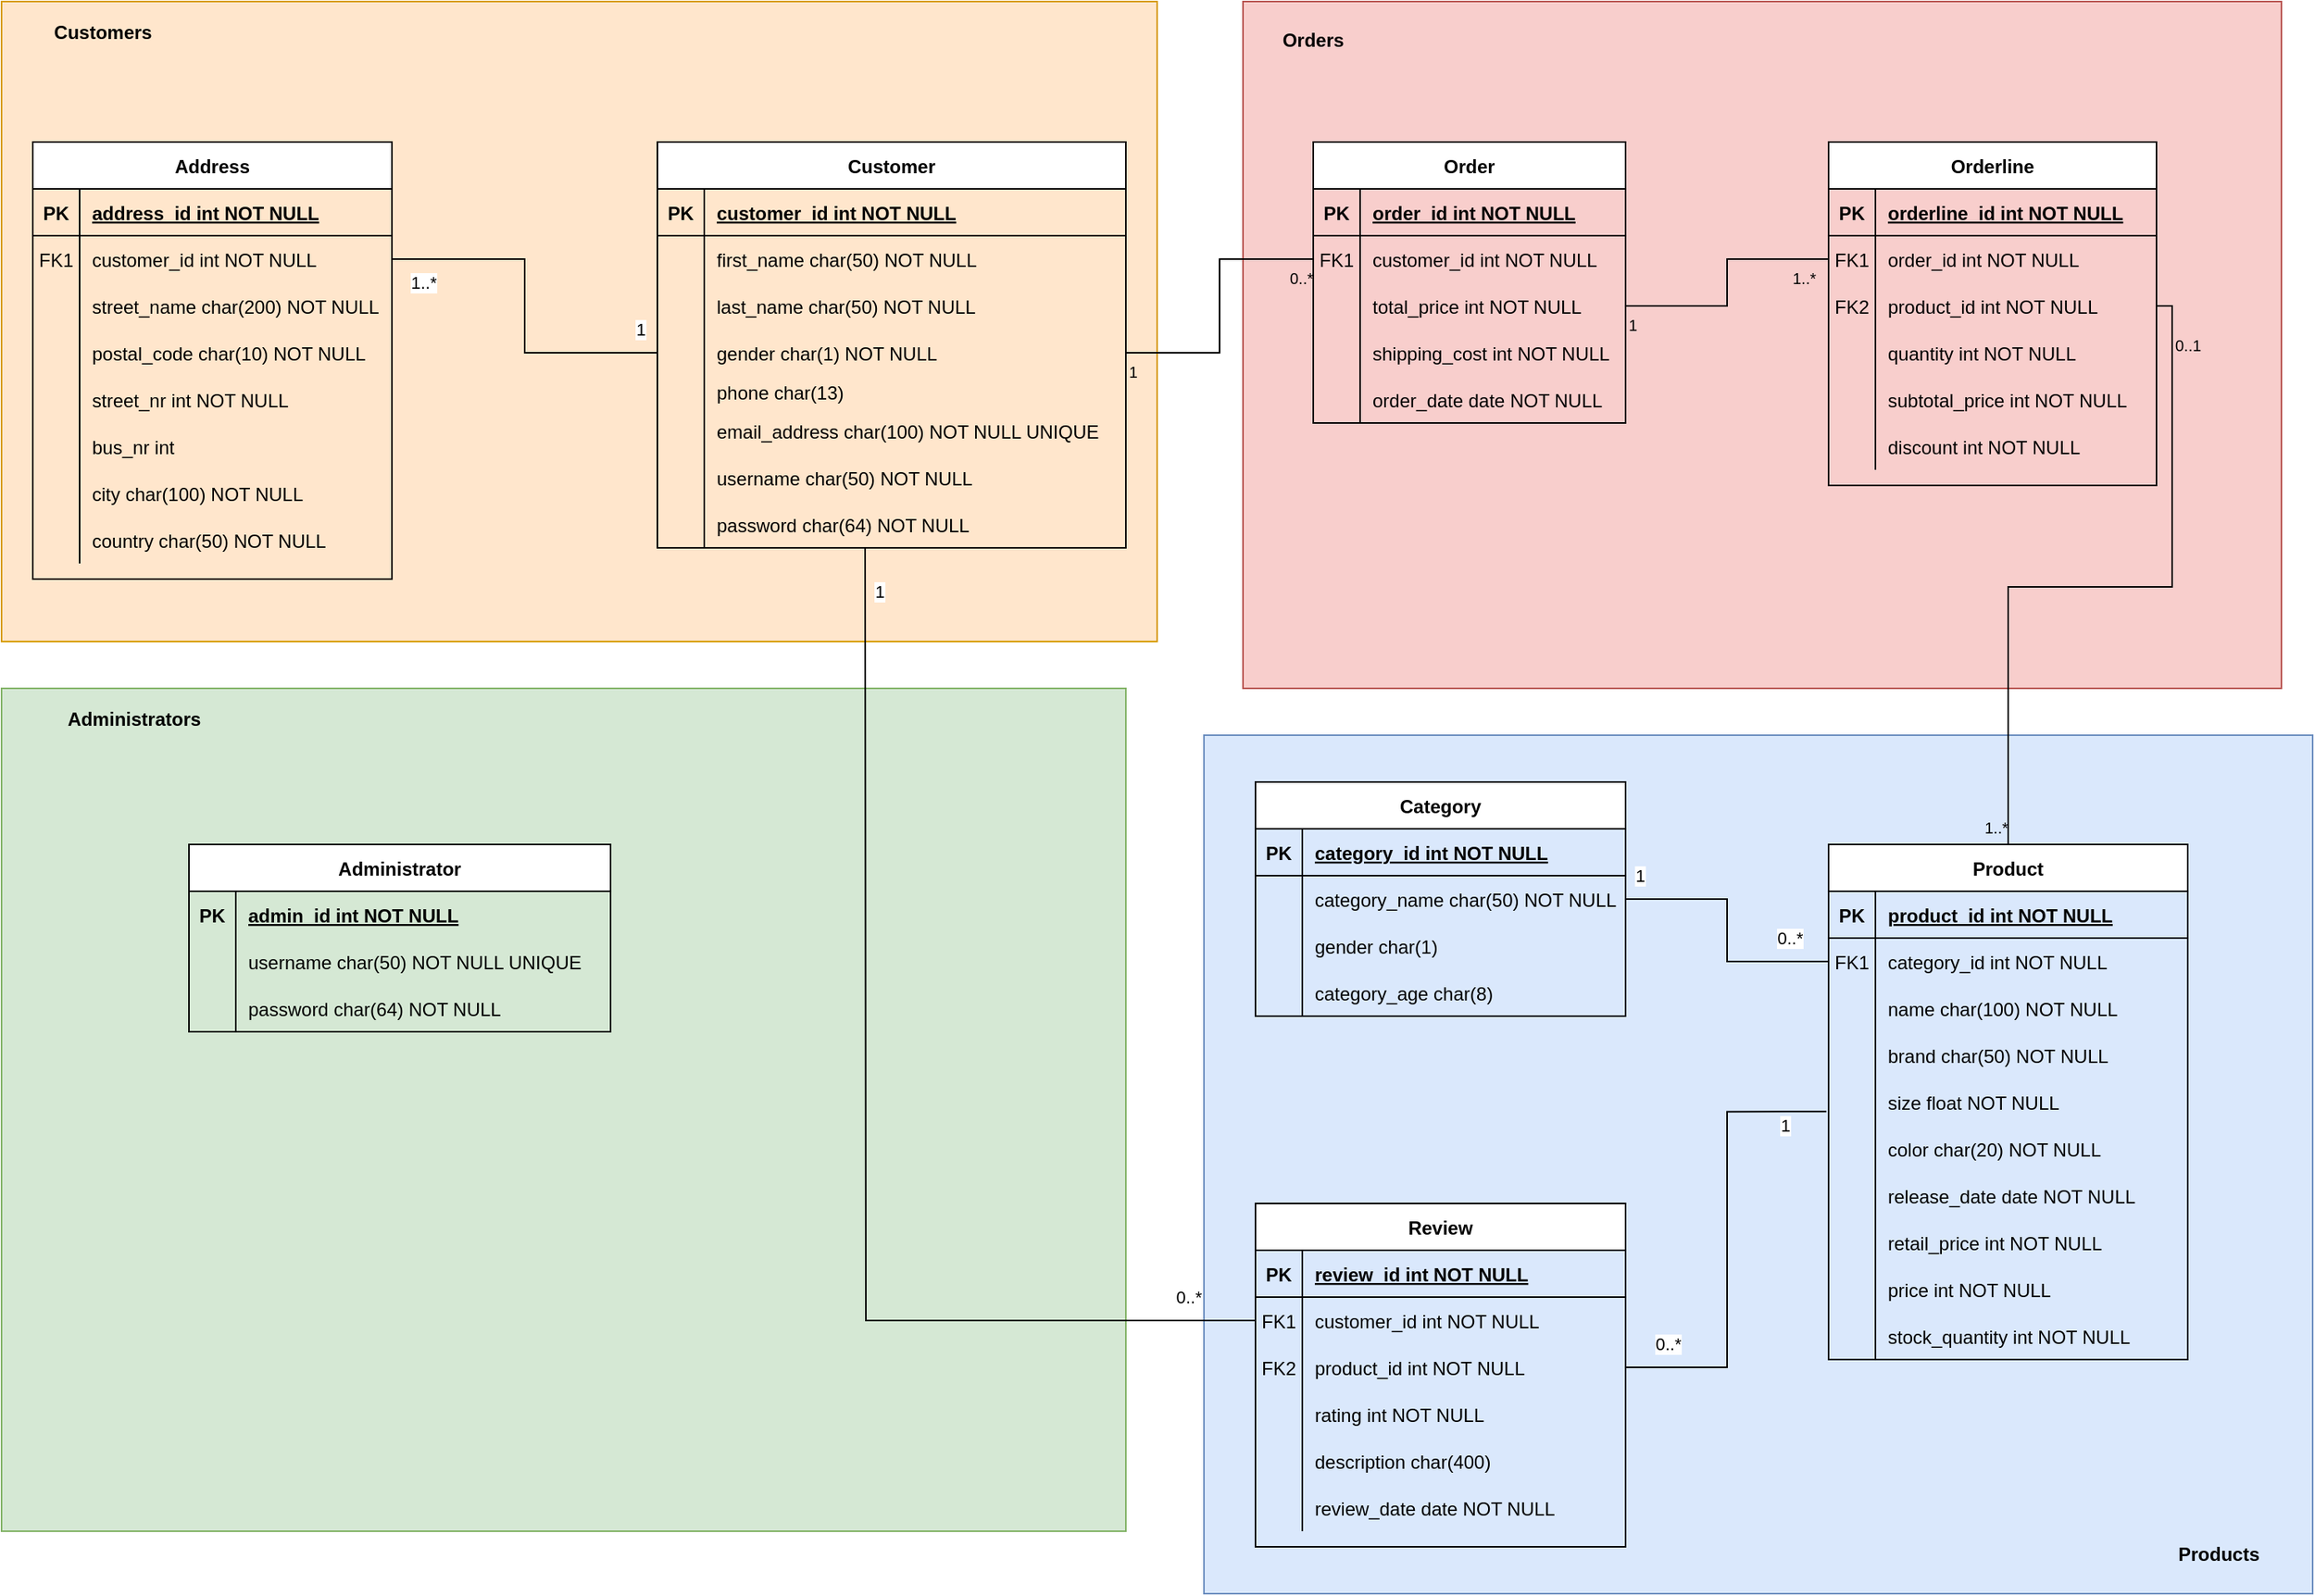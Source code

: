 <mxfile version="13.8.1" type="device"><diagram id="r-PzHElfUpkfDT1oKMMq" name="Page-1"><mxGraphModel dx="2500" dy="941" grid="1" gridSize="10" guides="1" tooltips="1" connect="1" arrows="1" fold="1" page="1" pageScale="1" pageWidth="827" pageHeight="1169" math="0" shadow="0"><root><mxCell id="0"/><mxCell id="1" parent="0"/><mxCell id="TFCAhJgom4luRWgmfG3N-13" value="" style="rounded=0;whiteSpace=wrap;html=1;fillColor=#d5e8d4;strokeColor=#82b366;" vertex="1" parent="1"><mxGeometry x="-120" y="500" width="720" height="540" as="geometry"/></mxCell><mxCell id="5K-F7buFpyhnm3F1C7Lh-101" value="" style="rounded=0;whiteSpace=wrap;html=1;fillColor=#dae8fc;strokeColor=#6c8ebf;" parent="1" vertex="1"><mxGeometry x="650" y="530" width="710" height="550" as="geometry"/></mxCell><mxCell id="5K-F7buFpyhnm3F1C7Lh-99" value="" style="rounded=0;whiteSpace=wrap;html=1;fillColor=#f8cecc;strokeColor=#b85450;" parent="1" vertex="1"><mxGeometry x="675" y="60" width="665" height="440" as="geometry"/></mxCell><mxCell id="5K-F7buFpyhnm3F1C7Lh-96" value="" style="rounded=0;whiteSpace=wrap;html=1;fillColor=#ffe6cc;strokeColor=#d79b00;align=left;" parent="1" vertex="1"><mxGeometry x="-120" y="60" width="740" height="410" as="geometry"/></mxCell><mxCell id="DReyDduidr7DuZ9agktQ-206" value="" style="verticalAlign=bottom;html=1;endArrow=none;edgeStyle=orthogonalEdgeStyle;strokeWidth=1;rounded=0;exitX=1;exitY=0.5;exitDx=0;exitDy=0;" parent="1" source="DReyDduidr7DuZ9agktQ-66" target="DReyDduidr7DuZ9agktQ-73" edge="1"><mxGeometry relative="1" as="geometry"><mxPoint x="610" y="310" as="sourcePoint"/><mxPoint x="800" y="360" as="targetPoint"/></mxGeometry></mxCell><mxCell id="DReyDduidr7DuZ9agktQ-207" value="1" style="resizable=0;html=1;align=left;verticalAlign=top;labelBackgroundColor=none;fontSize=10" parent="DReyDduidr7DuZ9agktQ-206" connectable="0" vertex="1"><mxGeometry x="-1" relative="1" as="geometry"/></mxCell><mxCell id="DReyDduidr7DuZ9agktQ-208" value="0..*" style="resizable=0;html=1;align=right;verticalAlign=top;labelBackgroundColor=none;fontSize=10" parent="DReyDduidr7DuZ9agktQ-206" connectable="0" vertex="1"><mxGeometry x="1" relative="1" as="geometry"/></mxCell><mxCell id="DReyDduidr7DuZ9agktQ-209" value="" style="verticalAlign=bottom;html=1;endArrow=none;endSize=12;edgeStyle=orthogonalEdgeStyle;startFill=0;startSize=12;startArrow=none;strokeWidth=1;endFill=0;rounded=0;exitX=1;exitY=0.5;exitDx=0;exitDy=0;entryX=0.5;entryY=0;entryDx=0;entryDy=0;" parent="1" source="DReyDduidr7DuZ9agktQ-92" target="DReyDduidr7DuZ9agktQ-117" edge="1"><mxGeometry relative="1" as="geometry"><mxPoint x="1100" y="540" as="sourcePoint"/><mxPoint x="1350" y="540" as="targetPoint"/></mxGeometry></mxCell><mxCell id="DReyDduidr7DuZ9agktQ-210" value="0..1" style="resizable=0;html=1;align=left;verticalAlign=top;labelBackgroundColor=none;fontSize=10" parent="DReyDduidr7DuZ9agktQ-209" connectable="0" vertex="1"><mxGeometry x="-0.9" relative="1" as="geometry"/></mxCell><mxCell id="DReyDduidr7DuZ9agktQ-211" value="1..*" style="resizable=0;html=1;align=right;verticalAlign=top;labelBackgroundColor=none;fontSize=10" parent="DReyDduidr7DuZ9agktQ-209" connectable="0" vertex="1"><mxGeometry x="0.9" relative="1" as="geometry"/></mxCell><mxCell id="DReyDduidr7DuZ9agktQ-212" value="" style="resizable=0;html=1;align=right;verticalAlign=bottom;labelBackgroundColor=none;fontSize=10" parent="DReyDduidr7DuZ9agktQ-209" connectable="0" vertex="1"><mxGeometry x="0.9" relative="1" as="geometry"/></mxCell><mxCell id="DReyDduidr7DuZ9agktQ-214" value="" style="verticalAlign=bottom;html=1;endArrow=none;endSize=12;edgeStyle=orthogonalEdgeStyle;strokeWidth=1;endFill=0;rounded=0;exitX=1;exitY=0.5;exitDx=0;exitDy=0;entryX=0;entryY=0.5;entryDx=0;entryDy=0;" parent="1" source="DReyDduidr7DuZ9agktQ-76" target="DReyDduidr7DuZ9agktQ-89" edge="1"><mxGeometry relative="1" as="geometry"><mxPoint x="1280" y="510" as="sourcePoint"/><mxPoint x="1530" y="510" as="targetPoint"/></mxGeometry></mxCell><mxCell id="DReyDduidr7DuZ9agktQ-215" value="1" style="resizable=0;html=1;align=left;verticalAlign=top;labelBackgroundColor=none;fontSize=10" parent="DReyDduidr7DuZ9agktQ-214" connectable="0" vertex="1"><mxGeometry x="-1" relative="1" as="geometry"/></mxCell><mxCell id="DReyDduidr7DuZ9agktQ-216" value="1..*" style="resizable=0;html=1;align=right;verticalAlign=top;labelBackgroundColor=none;fontSize=10" parent="DReyDduidr7DuZ9agktQ-214" connectable="0" vertex="1"><mxGeometry x="0.9" relative="1" as="geometry"/></mxCell><mxCell id="DReyDduidr7DuZ9agktQ-217" value="" style="resizable=0;html=1;align=right;verticalAlign=bottom;labelBackgroundColor=none;fontSize=10" parent="DReyDduidr7DuZ9agktQ-214" connectable="0" vertex="1"><mxGeometry x="0.9" relative="1" as="geometry"/></mxCell><mxCell id="DReyDduidr7DuZ9agktQ-2" value="Customer" style="shape=table;startSize=30;container=1;collapsible=1;childLayout=tableLayout;fixedRows=1;rowLines=0;fontStyle=1;align=center;resizeLast=1;" parent="1" vertex="1"><mxGeometry x="300" y="150" width="300" height="260" as="geometry"/></mxCell><mxCell id="DReyDduidr7DuZ9agktQ-3" value="" style="shape=partialRectangle;collapsible=0;dropTarget=0;pointerEvents=0;fillColor=none;top=0;left=0;bottom=1;right=0;points=[[0,0.5],[1,0.5]];portConstraint=eastwest;" parent="DReyDduidr7DuZ9agktQ-2" vertex="1"><mxGeometry y="30" width="300" height="30" as="geometry"/></mxCell><mxCell id="DReyDduidr7DuZ9agktQ-4" value="PK" style="shape=partialRectangle;connectable=0;fillColor=none;top=0;left=0;bottom=0;right=0;fontStyle=1;overflow=hidden;" parent="DReyDduidr7DuZ9agktQ-3" vertex="1"><mxGeometry width="30" height="30" as="geometry"/></mxCell><mxCell id="DReyDduidr7DuZ9agktQ-5" value="customer_id int NOT NULL" style="shape=partialRectangle;connectable=0;fillColor=none;top=0;left=0;bottom=0;right=0;align=left;spacingLeft=6;fontStyle=5;overflow=hidden;" parent="DReyDduidr7DuZ9agktQ-3" vertex="1"><mxGeometry x="30" width="270" height="30" as="geometry"/></mxCell><mxCell id="DReyDduidr7DuZ9agktQ-6" value="" style="shape=partialRectangle;collapsible=0;dropTarget=0;pointerEvents=0;fillColor=none;top=0;left=0;bottom=0;right=0;points=[[0,0.5],[1,0.5]];portConstraint=eastwest;" parent="DReyDduidr7DuZ9agktQ-2" vertex="1"><mxGeometry y="60" width="300" height="30" as="geometry"/></mxCell><mxCell id="DReyDduidr7DuZ9agktQ-7" value="" style="shape=partialRectangle;connectable=0;fillColor=none;top=0;left=0;bottom=0;right=0;editable=1;overflow=hidden;" parent="DReyDduidr7DuZ9agktQ-6" vertex="1"><mxGeometry width="30" height="30" as="geometry"/></mxCell><mxCell id="DReyDduidr7DuZ9agktQ-8" value="first_name char(50) NOT NULL" style="shape=partialRectangle;connectable=0;fillColor=none;top=0;left=0;bottom=0;right=0;align=left;spacingLeft=6;overflow=hidden;" parent="DReyDduidr7DuZ9agktQ-6" vertex="1"><mxGeometry x="30" width="270" height="30" as="geometry"/></mxCell><mxCell id="DReyDduidr7DuZ9agktQ-9" value="" style="shape=partialRectangle;collapsible=0;dropTarget=0;pointerEvents=0;fillColor=none;top=0;left=0;bottom=0;right=0;points=[[0,0.5],[1,0.5]];portConstraint=eastwest;" parent="DReyDduidr7DuZ9agktQ-2" vertex="1"><mxGeometry y="90" width="300" height="30" as="geometry"/></mxCell><mxCell id="DReyDduidr7DuZ9agktQ-10" value="" style="shape=partialRectangle;connectable=0;fillColor=none;top=0;left=0;bottom=0;right=0;editable=1;overflow=hidden;" parent="DReyDduidr7DuZ9agktQ-9" vertex="1"><mxGeometry width="30" height="30" as="geometry"/></mxCell><mxCell id="DReyDduidr7DuZ9agktQ-11" value="last_name char(50) NOT NULL" style="shape=partialRectangle;connectable=0;fillColor=none;top=0;left=0;bottom=0;right=0;align=left;spacingLeft=6;overflow=hidden;" parent="DReyDduidr7DuZ9agktQ-9" vertex="1"><mxGeometry x="30" width="270" height="30" as="geometry"/></mxCell><mxCell id="DReyDduidr7DuZ9agktQ-66" value="" style="shape=partialRectangle;collapsible=0;dropTarget=0;pointerEvents=0;fillColor=none;top=0;left=0;bottom=0;right=0;points=[[0,0.5],[1,0.5]];portConstraint=eastwest;" parent="DReyDduidr7DuZ9agktQ-2" vertex="1"><mxGeometry y="120" width="300" height="30" as="geometry"/></mxCell><mxCell id="DReyDduidr7DuZ9agktQ-67" value="" style="shape=partialRectangle;connectable=0;fillColor=none;top=0;left=0;bottom=0;right=0;editable=1;overflow=hidden;" parent="DReyDduidr7DuZ9agktQ-66" vertex="1"><mxGeometry width="30" height="30" as="geometry"/></mxCell><mxCell id="DReyDduidr7DuZ9agktQ-68" value="gender char(1) NOT NULL" style="shape=partialRectangle;connectable=0;fillColor=none;top=0;left=0;bottom=0;right=0;align=left;spacingLeft=6;overflow=hidden;" parent="DReyDduidr7DuZ9agktQ-66" vertex="1"><mxGeometry x="30" width="270" height="30" as="geometry"/></mxCell><mxCell id="DReyDduidr7DuZ9agktQ-12" value="" style="shape=partialRectangle;collapsible=0;dropTarget=0;pointerEvents=0;fillColor=none;top=0;left=0;bottom=0;right=0;points=[[0,0.5],[1,0.5]];portConstraint=eastwest;" parent="DReyDduidr7DuZ9agktQ-2" vertex="1"><mxGeometry y="150" width="300" height="20" as="geometry"/></mxCell><mxCell id="DReyDduidr7DuZ9agktQ-13" value="" style="shape=partialRectangle;connectable=0;fillColor=none;top=0;left=0;bottom=0;right=0;editable=1;overflow=hidden;" parent="DReyDduidr7DuZ9agktQ-12" vertex="1"><mxGeometry width="30" height="20" as="geometry"/></mxCell><mxCell id="DReyDduidr7DuZ9agktQ-14" value="phone char(13)" style="shape=partialRectangle;connectable=0;fillColor=none;top=0;left=0;bottom=0;right=0;align=left;spacingLeft=6;overflow=hidden;" parent="DReyDduidr7DuZ9agktQ-12" vertex="1"><mxGeometry x="30" width="270" height="20" as="geometry"/></mxCell><mxCell id="DReyDduidr7DuZ9agktQ-17" value="" style="shape=partialRectangle;collapsible=0;dropTarget=0;pointerEvents=0;fillColor=none;top=0;left=0;bottom=0;right=0;points=[[0,0.5],[1,0.5]];portConstraint=eastwest;" parent="DReyDduidr7DuZ9agktQ-2" vertex="1"><mxGeometry y="170" width="300" height="30" as="geometry"/></mxCell><mxCell id="DReyDduidr7DuZ9agktQ-18" value="" style="shape=partialRectangle;connectable=0;fillColor=none;top=0;left=0;bottom=0;right=0;editable=1;overflow=hidden;" parent="DReyDduidr7DuZ9agktQ-17" vertex="1"><mxGeometry width="30" height="30" as="geometry"/></mxCell><mxCell id="DReyDduidr7DuZ9agktQ-19" value="email_address char(100) NOT NULL UNIQUE" style="shape=partialRectangle;connectable=0;fillColor=none;top=0;left=0;bottom=0;right=0;align=left;spacingLeft=6;overflow=hidden;" parent="DReyDduidr7DuZ9agktQ-17" vertex="1"><mxGeometry x="30" width="270" height="30" as="geometry"/></mxCell><mxCell id="TFCAhJgom4luRWgmfG3N-1" value="" style="shape=partialRectangle;collapsible=0;dropTarget=0;pointerEvents=0;fillColor=none;top=0;left=0;bottom=0;right=0;points=[[0,0.5],[1,0.5]];portConstraint=eastwest;" vertex="1" parent="DReyDduidr7DuZ9agktQ-2"><mxGeometry y="200" width="300" height="30" as="geometry"/></mxCell><mxCell id="TFCAhJgom4luRWgmfG3N-2" value="" style="shape=partialRectangle;connectable=0;fillColor=none;top=0;left=0;bottom=0;right=0;editable=1;overflow=hidden;" vertex="1" parent="TFCAhJgom4luRWgmfG3N-1"><mxGeometry width="30" height="30" as="geometry"/></mxCell><mxCell id="TFCAhJgom4luRWgmfG3N-3" value="username char(50) NOT NULL" style="shape=partialRectangle;connectable=0;fillColor=none;top=0;left=0;bottom=0;right=0;align=left;spacingLeft=6;overflow=hidden;" vertex="1" parent="TFCAhJgom4luRWgmfG3N-1"><mxGeometry x="30" width="270" height="30" as="geometry"/></mxCell><mxCell id="TFCAhJgom4luRWgmfG3N-4" value="" style="shape=partialRectangle;collapsible=0;dropTarget=0;pointerEvents=0;fillColor=none;top=0;left=0;bottom=0;right=0;points=[[0,0.5],[1,0.5]];portConstraint=eastwest;" vertex="1" parent="DReyDduidr7DuZ9agktQ-2"><mxGeometry y="230" width="300" height="30" as="geometry"/></mxCell><mxCell id="TFCAhJgom4luRWgmfG3N-5" value="" style="shape=partialRectangle;connectable=0;fillColor=none;top=0;left=0;bottom=0;right=0;editable=1;overflow=hidden;" vertex="1" parent="TFCAhJgom4luRWgmfG3N-4"><mxGeometry width="30" height="30" as="geometry"/></mxCell><mxCell id="TFCAhJgom4luRWgmfG3N-6" value="password char(64) NOT NULL" style="shape=partialRectangle;connectable=0;fillColor=none;top=0;left=0;bottom=0;right=0;align=left;spacingLeft=6;overflow=hidden;" vertex="1" parent="TFCAhJgom4luRWgmfG3N-4"><mxGeometry x="30" width="270" height="30" as="geometry"/></mxCell><mxCell id="DReyDduidr7DuZ9agktQ-85" value="Orderline" style="shape=table;startSize=30;container=1;collapsible=1;childLayout=tableLayout;fixedRows=1;rowLines=0;fontStyle=1;align=center;resizeLast=1;" parent="1" vertex="1"><mxGeometry x="1050" y="150" width="210" height="220" as="geometry"/></mxCell><mxCell id="DReyDduidr7DuZ9agktQ-86" value="" style="shape=partialRectangle;collapsible=0;dropTarget=0;pointerEvents=0;fillColor=none;top=0;left=0;bottom=1;right=0;points=[[0,0.5],[1,0.5]];portConstraint=eastwest;" parent="DReyDduidr7DuZ9agktQ-85" vertex="1"><mxGeometry y="30" width="210" height="30" as="geometry"/></mxCell><mxCell id="DReyDduidr7DuZ9agktQ-87" value="PK" style="shape=partialRectangle;connectable=0;fillColor=none;top=0;left=0;bottom=0;right=0;fontStyle=1;overflow=hidden;" parent="DReyDduidr7DuZ9agktQ-86" vertex="1"><mxGeometry width="30" height="30" as="geometry"/></mxCell><mxCell id="DReyDduidr7DuZ9agktQ-88" value="orderline_id int NOT NULL" style="shape=partialRectangle;connectable=0;fillColor=none;top=0;left=0;bottom=0;right=0;align=left;spacingLeft=6;fontStyle=5;overflow=hidden;" parent="DReyDduidr7DuZ9agktQ-86" vertex="1"><mxGeometry x="30" width="180" height="30" as="geometry"/></mxCell><mxCell id="DReyDduidr7DuZ9agktQ-89" value="" style="shape=partialRectangle;collapsible=0;dropTarget=0;pointerEvents=0;fillColor=none;top=0;left=0;bottom=0;right=0;points=[[0,0.5],[1,0.5]];portConstraint=eastwest;" parent="DReyDduidr7DuZ9agktQ-85" vertex="1"><mxGeometry y="60" width="210" height="30" as="geometry"/></mxCell><mxCell id="DReyDduidr7DuZ9agktQ-90" value="FK1" style="shape=partialRectangle;connectable=0;fillColor=none;top=0;left=0;bottom=0;right=0;editable=1;overflow=hidden;" parent="DReyDduidr7DuZ9agktQ-89" vertex="1"><mxGeometry width="30" height="30" as="geometry"/></mxCell><mxCell id="DReyDduidr7DuZ9agktQ-91" value="order_id int NOT NULL" style="shape=partialRectangle;connectable=0;fillColor=none;top=0;left=0;bottom=0;right=0;align=left;spacingLeft=6;overflow=hidden;" parent="DReyDduidr7DuZ9agktQ-89" vertex="1"><mxGeometry x="30" width="180" height="30" as="geometry"/></mxCell><mxCell id="DReyDduidr7DuZ9agktQ-92" value="" style="shape=partialRectangle;collapsible=0;dropTarget=0;pointerEvents=0;fillColor=none;top=0;left=0;bottom=0;right=0;points=[[0,0.5],[1,0.5]];portConstraint=eastwest;" parent="DReyDduidr7DuZ9agktQ-85" vertex="1"><mxGeometry y="90" width="210" height="30" as="geometry"/></mxCell><mxCell id="DReyDduidr7DuZ9agktQ-93" value="FK2" style="shape=partialRectangle;connectable=0;fillColor=none;top=0;left=0;bottom=0;right=0;editable=1;overflow=hidden;" parent="DReyDduidr7DuZ9agktQ-92" vertex="1"><mxGeometry width="30" height="30" as="geometry"/></mxCell><mxCell id="DReyDduidr7DuZ9agktQ-94" value="product_id int NOT NULL" style="shape=partialRectangle;connectable=0;fillColor=none;top=0;left=0;bottom=0;right=0;align=left;spacingLeft=6;overflow=hidden;" parent="DReyDduidr7DuZ9agktQ-92" vertex="1"><mxGeometry x="30" width="180" height="30" as="geometry"/></mxCell><mxCell id="DReyDduidr7DuZ9agktQ-95" value="" style="shape=partialRectangle;collapsible=0;dropTarget=0;pointerEvents=0;fillColor=none;top=0;left=0;bottom=0;right=0;points=[[0,0.5],[1,0.5]];portConstraint=eastwest;" parent="DReyDduidr7DuZ9agktQ-85" vertex="1"><mxGeometry y="120" width="210" height="30" as="geometry"/></mxCell><mxCell id="DReyDduidr7DuZ9agktQ-96" value="" style="shape=partialRectangle;connectable=0;fillColor=none;top=0;left=0;bottom=0;right=0;editable=1;overflow=hidden;" parent="DReyDduidr7DuZ9agktQ-95" vertex="1"><mxGeometry width="30" height="30" as="geometry"/></mxCell><mxCell id="DReyDduidr7DuZ9agktQ-97" value="quantity int NOT NULL" style="shape=partialRectangle;connectable=0;fillColor=none;top=0;left=0;bottom=0;right=0;align=left;spacingLeft=6;overflow=hidden;" parent="DReyDduidr7DuZ9agktQ-95" vertex="1"><mxGeometry x="30" width="180" height="30" as="geometry"/></mxCell><mxCell id="DReyDduidr7DuZ9agktQ-98" value="" style="shape=partialRectangle;collapsible=0;dropTarget=0;pointerEvents=0;fillColor=none;top=0;left=0;bottom=0;right=0;points=[[0,0.5],[1,0.5]];portConstraint=eastwest;" parent="DReyDduidr7DuZ9agktQ-85" vertex="1"><mxGeometry y="150" width="210" height="30" as="geometry"/></mxCell><mxCell id="DReyDduidr7DuZ9agktQ-99" value="" style="shape=partialRectangle;connectable=0;fillColor=none;top=0;left=0;bottom=0;right=0;editable=1;overflow=hidden;" parent="DReyDduidr7DuZ9agktQ-98" vertex="1"><mxGeometry width="30" height="30" as="geometry"/></mxCell><mxCell id="DReyDduidr7DuZ9agktQ-100" value="subtotal_price int NOT NULL" style="shape=partialRectangle;connectable=0;fillColor=none;top=0;left=0;bottom=0;right=0;align=left;spacingLeft=6;overflow=hidden;" parent="DReyDduidr7DuZ9agktQ-98" vertex="1"><mxGeometry x="30" width="180" height="30" as="geometry"/></mxCell><mxCell id="DReyDduidr7DuZ9agktQ-101" value="" style="shape=partialRectangle;collapsible=0;dropTarget=0;pointerEvents=0;fillColor=none;top=0;left=0;bottom=0;right=0;points=[[0,0.5],[1,0.5]];portConstraint=eastwest;" parent="DReyDduidr7DuZ9agktQ-85" vertex="1"><mxGeometry y="180" width="210" height="30" as="geometry"/></mxCell><mxCell id="DReyDduidr7DuZ9agktQ-102" value="" style="shape=partialRectangle;connectable=0;fillColor=none;top=0;left=0;bottom=0;right=0;editable=1;overflow=hidden;" parent="DReyDduidr7DuZ9agktQ-101" vertex="1"><mxGeometry width="30" height="30" as="geometry"/></mxCell><mxCell id="DReyDduidr7DuZ9agktQ-103" value="discount int NOT NULL" style="shape=partialRectangle;connectable=0;fillColor=none;top=0;left=0;bottom=0;right=0;align=left;spacingLeft=6;overflow=hidden;" parent="DReyDduidr7DuZ9agktQ-101" vertex="1"><mxGeometry x="30" width="180" height="30" as="geometry"/></mxCell><mxCell id="DReyDduidr7DuZ9agktQ-69" value="Order" style="shape=table;startSize=30;container=1;collapsible=1;childLayout=tableLayout;fixedRows=1;rowLines=0;fontStyle=1;align=center;resizeLast=1;" parent="1" vertex="1"><mxGeometry x="720" y="150" width="200" height="180" as="geometry"/></mxCell><mxCell id="DReyDduidr7DuZ9agktQ-70" value="" style="shape=partialRectangle;collapsible=0;dropTarget=0;pointerEvents=0;fillColor=none;top=0;left=0;bottom=1;right=0;points=[[0,0.5],[1,0.5]];portConstraint=eastwest;" parent="DReyDduidr7DuZ9agktQ-69" vertex="1"><mxGeometry y="30" width="200" height="30" as="geometry"/></mxCell><mxCell id="DReyDduidr7DuZ9agktQ-71" value="PK" style="shape=partialRectangle;connectable=0;fillColor=none;top=0;left=0;bottom=0;right=0;fontStyle=1;overflow=hidden;" parent="DReyDduidr7DuZ9agktQ-70" vertex="1"><mxGeometry width="30" height="30" as="geometry"/></mxCell><mxCell id="DReyDduidr7DuZ9agktQ-72" value="order_id int NOT NULL" style="shape=partialRectangle;connectable=0;fillColor=none;top=0;left=0;bottom=0;right=0;align=left;spacingLeft=6;fontStyle=5;overflow=hidden;" parent="DReyDduidr7DuZ9agktQ-70" vertex="1"><mxGeometry x="30" width="170" height="30" as="geometry"/></mxCell><mxCell id="DReyDduidr7DuZ9agktQ-73" value="" style="shape=partialRectangle;collapsible=0;dropTarget=0;pointerEvents=0;fillColor=none;top=0;left=0;bottom=0;right=0;points=[[0,0.5],[1,0.5]];portConstraint=eastwest;" parent="DReyDduidr7DuZ9agktQ-69" vertex="1"><mxGeometry y="60" width="200" height="30" as="geometry"/></mxCell><mxCell id="DReyDduidr7DuZ9agktQ-74" value="FK1" style="shape=partialRectangle;connectable=0;fillColor=none;top=0;left=0;bottom=0;right=0;editable=1;overflow=hidden;" parent="DReyDduidr7DuZ9agktQ-73" vertex="1"><mxGeometry width="30" height="30" as="geometry"/></mxCell><mxCell id="DReyDduidr7DuZ9agktQ-75" value="customer_id int NOT NULL" style="shape=partialRectangle;connectable=0;fillColor=none;top=0;left=0;bottom=0;right=0;align=left;spacingLeft=6;overflow=hidden;" parent="DReyDduidr7DuZ9agktQ-73" vertex="1"><mxGeometry x="30" width="170" height="30" as="geometry"/></mxCell><mxCell id="DReyDduidr7DuZ9agktQ-76" value="" style="shape=partialRectangle;collapsible=0;dropTarget=0;pointerEvents=0;fillColor=none;top=0;left=0;bottom=0;right=0;points=[[0,0.5],[1,0.5]];portConstraint=eastwest;" parent="DReyDduidr7DuZ9agktQ-69" vertex="1"><mxGeometry y="90" width="200" height="30" as="geometry"/></mxCell><mxCell id="DReyDduidr7DuZ9agktQ-77" value="" style="shape=partialRectangle;connectable=0;fillColor=none;top=0;left=0;bottom=0;right=0;editable=1;overflow=hidden;" parent="DReyDduidr7DuZ9agktQ-76" vertex="1"><mxGeometry width="30" height="30" as="geometry"/></mxCell><mxCell id="DReyDduidr7DuZ9agktQ-78" value="total_price int NOT NULL" style="shape=partialRectangle;connectable=0;fillColor=none;top=0;left=0;bottom=0;right=0;align=left;spacingLeft=6;overflow=hidden;" parent="DReyDduidr7DuZ9agktQ-76" vertex="1"><mxGeometry x="30" width="170" height="30" as="geometry"/></mxCell><mxCell id="DReyDduidr7DuZ9agktQ-79" value="" style="shape=partialRectangle;collapsible=0;dropTarget=0;pointerEvents=0;fillColor=none;top=0;left=0;bottom=0;right=0;points=[[0,0.5],[1,0.5]];portConstraint=eastwest;" parent="DReyDduidr7DuZ9agktQ-69" vertex="1"><mxGeometry y="120" width="200" height="30" as="geometry"/></mxCell><mxCell id="DReyDduidr7DuZ9agktQ-80" value="" style="shape=partialRectangle;connectable=0;fillColor=none;top=0;left=0;bottom=0;right=0;editable=1;overflow=hidden;" parent="DReyDduidr7DuZ9agktQ-79" vertex="1"><mxGeometry width="30" height="30" as="geometry"/></mxCell><mxCell id="DReyDduidr7DuZ9agktQ-81" value="shipping_cost int NOT NULL" style="shape=partialRectangle;connectable=0;fillColor=none;top=0;left=0;bottom=0;right=0;align=left;spacingLeft=6;overflow=hidden;" parent="DReyDduidr7DuZ9agktQ-79" vertex="1"><mxGeometry x="30" width="170" height="30" as="geometry"/></mxCell><mxCell id="DReyDduidr7DuZ9agktQ-82" value="" style="shape=partialRectangle;collapsible=0;dropTarget=0;pointerEvents=0;fillColor=none;top=0;left=0;bottom=0;right=0;points=[[0,0.5],[1,0.5]];portConstraint=eastwest;" parent="DReyDduidr7DuZ9agktQ-69" vertex="1"><mxGeometry y="150" width="200" height="30" as="geometry"/></mxCell><mxCell id="DReyDduidr7DuZ9agktQ-83" value="" style="shape=partialRectangle;connectable=0;fillColor=none;top=0;left=0;bottom=0;right=0;editable=1;overflow=hidden;" parent="DReyDduidr7DuZ9agktQ-82" vertex="1"><mxGeometry width="30" height="30" as="geometry"/></mxCell><mxCell id="DReyDduidr7DuZ9agktQ-84" value="order_date date NOT NULL" style="shape=partialRectangle;connectable=0;fillColor=none;top=0;left=0;bottom=0;right=0;align=left;spacingLeft=6;overflow=hidden;" parent="DReyDduidr7DuZ9agktQ-82" vertex="1"><mxGeometry x="30" width="170" height="30" as="geometry"/></mxCell><mxCell id="DReyDduidr7DuZ9agktQ-117" value="Product" style="shape=table;startSize=30;container=1;collapsible=1;childLayout=tableLayout;fixedRows=1;rowLines=0;fontStyle=1;align=center;resizeLast=1;" parent="1" vertex="1"><mxGeometry x="1050" y="600" width="230" height="330" as="geometry"/></mxCell><mxCell id="DReyDduidr7DuZ9agktQ-118" value="" style="shape=partialRectangle;collapsible=0;dropTarget=0;pointerEvents=0;fillColor=none;top=0;left=0;bottom=1;right=0;points=[[0,0.5],[1,0.5]];portConstraint=eastwest;" parent="DReyDduidr7DuZ9agktQ-117" vertex="1"><mxGeometry y="30" width="230" height="30" as="geometry"/></mxCell><mxCell id="DReyDduidr7DuZ9agktQ-119" value="PK" style="shape=partialRectangle;connectable=0;fillColor=none;top=0;left=0;bottom=0;right=0;fontStyle=1;overflow=hidden;" parent="DReyDduidr7DuZ9agktQ-118" vertex="1"><mxGeometry width="30" height="30" as="geometry"/></mxCell><mxCell id="DReyDduidr7DuZ9agktQ-120" value="product_id int NOT NULL" style="shape=partialRectangle;connectable=0;fillColor=none;top=0;left=0;bottom=0;right=0;align=left;spacingLeft=6;fontStyle=5;overflow=hidden;" parent="DReyDduidr7DuZ9agktQ-118" vertex="1"><mxGeometry x="30" width="200" height="30" as="geometry"/></mxCell><mxCell id="5K-F7buFpyhnm3F1C7Lh-58" value="" style="shape=partialRectangle;collapsible=0;dropTarget=0;pointerEvents=0;fillColor=none;top=0;left=0;bottom=0;right=0;points=[[0,0.5],[1,0.5]];portConstraint=eastwest;" parent="DReyDduidr7DuZ9agktQ-117" vertex="1"><mxGeometry y="60" width="230" height="30" as="geometry"/></mxCell><mxCell id="5K-F7buFpyhnm3F1C7Lh-59" value="FK1" style="shape=partialRectangle;connectable=0;fillColor=none;top=0;left=0;bottom=0;right=0;editable=1;overflow=hidden;" parent="5K-F7buFpyhnm3F1C7Lh-58" vertex="1"><mxGeometry width="30" height="30" as="geometry"/></mxCell><mxCell id="5K-F7buFpyhnm3F1C7Lh-60" value="category_id int NOT NULL" style="shape=partialRectangle;connectable=0;fillColor=none;top=0;left=0;bottom=0;right=0;align=left;spacingLeft=6;overflow=hidden;" parent="5K-F7buFpyhnm3F1C7Lh-58" vertex="1"><mxGeometry x="30" width="200" height="30" as="geometry"/></mxCell><mxCell id="DReyDduidr7DuZ9agktQ-127" value="" style="shape=partialRectangle;collapsible=0;dropTarget=0;pointerEvents=0;fillColor=none;top=0;left=0;bottom=0;right=0;points=[[0,0.5],[1,0.5]];portConstraint=eastwest;" parent="DReyDduidr7DuZ9agktQ-117" vertex="1"><mxGeometry y="90" width="230" height="30" as="geometry"/></mxCell><mxCell id="DReyDduidr7DuZ9agktQ-128" value="" style="shape=partialRectangle;connectable=0;fillColor=none;top=0;left=0;bottom=0;right=0;editable=1;overflow=hidden;" parent="DReyDduidr7DuZ9agktQ-127" vertex="1"><mxGeometry width="30" height="30" as="geometry"/></mxCell><mxCell id="DReyDduidr7DuZ9agktQ-129" value="name char(100) NOT NULL" style="shape=partialRectangle;connectable=0;fillColor=none;top=0;left=0;bottom=0;right=0;align=left;spacingLeft=6;overflow=hidden;" parent="DReyDduidr7DuZ9agktQ-127" vertex="1"><mxGeometry x="30" width="200" height="30" as="geometry"/></mxCell><mxCell id="DReyDduidr7DuZ9agktQ-154" value="" style="shape=partialRectangle;collapsible=0;dropTarget=0;pointerEvents=0;fillColor=none;top=0;left=0;bottom=0;right=0;points=[[0,0.5],[1,0.5]];portConstraint=eastwest;" parent="DReyDduidr7DuZ9agktQ-117" vertex="1"><mxGeometry y="120" width="230" height="30" as="geometry"/></mxCell><mxCell id="DReyDduidr7DuZ9agktQ-155" value="" style="shape=partialRectangle;connectable=0;fillColor=none;top=0;left=0;bottom=0;right=0;editable=1;overflow=hidden;" parent="DReyDduidr7DuZ9agktQ-154" vertex="1"><mxGeometry width="30" height="30" as="geometry"/></mxCell><mxCell id="DReyDduidr7DuZ9agktQ-156" value="brand char(50) NOT NULL" style="shape=partialRectangle;connectable=0;fillColor=none;top=0;left=0;bottom=0;right=0;align=left;spacingLeft=6;overflow=hidden;" parent="DReyDduidr7DuZ9agktQ-154" vertex="1"><mxGeometry x="30" width="200" height="30" as="geometry"/></mxCell><mxCell id="DReyDduidr7DuZ9agktQ-130" value="" style="shape=partialRectangle;collapsible=0;dropTarget=0;pointerEvents=0;fillColor=none;top=0;left=0;bottom=0;right=0;points=[[0,0.5],[1,0.5]];portConstraint=eastwest;" parent="DReyDduidr7DuZ9agktQ-117" vertex="1"><mxGeometry y="150" width="230" height="30" as="geometry"/></mxCell><mxCell id="DReyDduidr7DuZ9agktQ-131" value="" style="shape=partialRectangle;connectable=0;fillColor=none;top=0;left=0;bottom=0;right=0;editable=1;overflow=hidden;" parent="DReyDduidr7DuZ9agktQ-130" vertex="1"><mxGeometry width="30" height="30" as="geometry"/></mxCell><mxCell id="DReyDduidr7DuZ9agktQ-132" value="size float NOT NULL" style="shape=partialRectangle;connectable=0;fillColor=none;top=0;left=0;bottom=0;right=0;align=left;spacingLeft=6;overflow=hidden;" parent="DReyDduidr7DuZ9agktQ-130" vertex="1"><mxGeometry x="30" width="200" height="30" as="geometry"/></mxCell><mxCell id="5K-F7buFpyhnm3F1C7Lh-92" value="" style="shape=partialRectangle;collapsible=0;dropTarget=0;pointerEvents=0;fillColor=none;top=0;left=0;bottom=0;right=0;points=[[0,0.5],[1,0.5]];portConstraint=eastwest;" parent="DReyDduidr7DuZ9agktQ-117" vertex="1"><mxGeometry y="180" width="230" height="30" as="geometry"/></mxCell><mxCell id="5K-F7buFpyhnm3F1C7Lh-93" value="" style="shape=partialRectangle;connectable=0;fillColor=none;top=0;left=0;bottom=0;right=0;editable=1;overflow=hidden;" parent="5K-F7buFpyhnm3F1C7Lh-92" vertex="1"><mxGeometry width="30" height="30" as="geometry"/></mxCell><mxCell id="5K-F7buFpyhnm3F1C7Lh-94" value="color char(20) NOT NULL" style="shape=partialRectangle;connectable=0;fillColor=none;top=0;left=0;bottom=0;right=0;align=left;spacingLeft=6;overflow=hidden;" parent="5K-F7buFpyhnm3F1C7Lh-92" vertex="1"><mxGeometry x="30" width="200" height="30" as="geometry"/></mxCell><mxCell id="DReyDduidr7DuZ9agktQ-151" value="" style="shape=partialRectangle;collapsible=0;dropTarget=0;pointerEvents=0;fillColor=none;top=0;left=0;bottom=0;right=0;points=[[0,0.5],[1,0.5]];portConstraint=eastwest;" parent="DReyDduidr7DuZ9agktQ-117" vertex="1"><mxGeometry y="210" width="230" height="30" as="geometry"/></mxCell><mxCell id="DReyDduidr7DuZ9agktQ-152" value="" style="shape=partialRectangle;connectable=0;fillColor=none;top=0;left=0;bottom=0;right=0;editable=1;overflow=hidden;" parent="DReyDduidr7DuZ9agktQ-151" vertex="1"><mxGeometry width="30" height="30" as="geometry"/></mxCell><mxCell id="DReyDduidr7DuZ9agktQ-153" value="release_date date NOT NULL" style="shape=partialRectangle;connectable=0;fillColor=none;top=0;left=0;bottom=0;right=0;align=left;spacingLeft=6;overflow=hidden;" parent="DReyDduidr7DuZ9agktQ-151" vertex="1"><mxGeometry x="30" width="200" height="30" as="geometry"/></mxCell><mxCell id="DReyDduidr7DuZ9agktQ-139" value="" style="shape=partialRectangle;collapsible=0;dropTarget=0;pointerEvents=0;fillColor=none;top=0;left=0;bottom=0;right=0;points=[[0,0.5],[1,0.5]];portConstraint=eastwest;" parent="DReyDduidr7DuZ9agktQ-117" vertex="1"><mxGeometry y="240" width="230" height="30" as="geometry"/></mxCell><mxCell id="DReyDduidr7DuZ9agktQ-140" value="" style="shape=partialRectangle;connectable=0;fillColor=none;top=0;left=0;bottom=0;right=0;editable=1;overflow=hidden;" parent="DReyDduidr7DuZ9agktQ-139" vertex="1"><mxGeometry width="30" height="30" as="geometry"/></mxCell><mxCell id="DReyDduidr7DuZ9agktQ-141" value="retail_price int NOT NULL" style="shape=partialRectangle;connectable=0;fillColor=none;top=0;left=0;bottom=0;right=0;align=left;spacingLeft=6;overflow=hidden;" parent="DReyDduidr7DuZ9agktQ-139" vertex="1"><mxGeometry x="30" width="200" height="30" as="geometry"/></mxCell><mxCell id="DReyDduidr7DuZ9agktQ-142" value="" style="shape=partialRectangle;collapsible=0;dropTarget=0;pointerEvents=0;fillColor=none;top=0;left=0;bottom=0;right=0;points=[[0,0.5],[1,0.5]];portConstraint=eastwest;" parent="DReyDduidr7DuZ9agktQ-117" vertex="1"><mxGeometry y="270" width="230" height="30" as="geometry"/></mxCell><mxCell id="DReyDduidr7DuZ9agktQ-143" value="" style="shape=partialRectangle;connectable=0;fillColor=none;top=0;left=0;bottom=0;right=0;editable=1;overflow=hidden;" parent="DReyDduidr7DuZ9agktQ-142" vertex="1"><mxGeometry width="30" height="30" as="geometry"/></mxCell><mxCell id="DReyDduidr7DuZ9agktQ-144" value="price int NOT NULL" style="shape=partialRectangle;connectable=0;fillColor=none;top=0;left=0;bottom=0;right=0;align=left;spacingLeft=6;overflow=hidden;" parent="DReyDduidr7DuZ9agktQ-142" vertex="1"><mxGeometry x="30" width="200" height="30" as="geometry"/></mxCell><mxCell id="DReyDduidr7DuZ9agktQ-145" value="" style="shape=partialRectangle;collapsible=0;dropTarget=0;pointerEvents=0;fillColor=none;top=0;left=0;bottom=0;right=0;points=[[0,0.5],[1,0.5]];portConstraint=eastwest;" parent="DReyDduidr7DuZ9agktQ-117" vertex="1"><mxGeometry y="300" width="230" height="30" as="geometry"/></mxCell><mxCell id="DReyDduidr7DuZ9agktQ-146" value="" style="shape=partialRectangle;connectable=0;fillColor=none;top=0;left=0;bottom=0;right=0;editable=1;overflow=hidden;" parent="DReyDduidr7DuZ9agktQ-145" vertex="1"><mxGeometry width="30" height="30" as="geometry"/></mxCell><mxCell id="DReyDduidr7DuZ9agktQ-147" value="stock_quantity int NOT NULL" style="shape=partialRectangle;connectable=0;fillColor=none;top=0;left=0;bottom=0;right=0;align=left;spacingLeft=6;overflow=hidden;" parent="DReyDduidr7DuZ9agktQ-145" vertex="1"><mxGeometry x="30" width="200" height="30" as="geometry"/></mxCell><mxCell id="DReyDduidr7DuZ9agktQ-157" value="Review" style="shape=table;startSize=30;container=1;collapsible=1;childLayout=tableLayout;fixedRows=1;rowLines=0;fontStyle=1;align=center;resizeLast=1;" parent="1" vertex="1"><mxGeometry x="683" y="830" width="237" height="220" as="geometry"/></mxCell><mxCell id="DReyDduidr7DuZ9agktQ-158" value="" style="shape=partialRectangle;collapsible=0;dropTarget=0;pointerEvents=0;fillColor=none;top=0;left=0;bottom=1;right=0;points=[[0,0.5],[1,0.5]];portConstraint=eastwest;" parent="DReyDduidr7DuZ9agktQ-157" vertex="1"><mxGeometry y="30" width="237" height="30" as="geometry"/></mxCell><mxCell id="DReyDduidr7DuZ9agktQ-159" value="PK" style="shape=partialRectangle;connectable=0;fillColor=none;top=0;left=0;bottom=0;right=0;fontStyle=1;overflow=hidden;" parent="DReyDduidr7DuZ9agktQ-158" vertex="1"><mxGeometry width="30" height="30" as="geometry"/></mxCell><mxCell id="DReyDduidr7DuZ9agktQ-160" value="review_id int NOT NULL" style="shape=partialRectangle;connectable=0;fillColor=none;top=0;left=0;bottom=0;right=0;align=left;spacingLeft=6;fontStyle=5;overflow=hidden;" parent="DReyDduidr7DuZ9agktQ-158" vertex="1"><mxGeometry x="30" width="207" height="30" as="geometry"/></mxCell><mxCell id="DReyDduidr7DuZ9agktQ-161" value="" style="shape=partialRectangle;collapsible=0;dropTarget=0;pointerEvents=0;fillColor=none;top=0;left=0;bottom=0;right=0;points=[[0,0.5],[1,0.5]];portConstraint=eastwest;" parent="DReyDduidr7DuZ9agktQ-157" vertex="1"><mxGeometry y="60" width="237" height="30" as="geometry"/></mxCell><mxCell id="DReyDduidr7DuZ9agktQ-162" value="FK1" style="shape=partialRectangle;connectable=0;fillColor=none;top=0;left=0;bottom=0;right=0;editable=1;overflow=hidden;" parent="DReyDduidr7DuZ9agktQ-161" vertex="1"><mxGeometry width="30" height="30" as="geometry"/></mxCell><mxCell id="DReyDduidr7DuZ9agktQ-163" value="customer_id int NOT NULL" style="shape=partialRectangle;connectable=0;fillColor=none;top=0;left=0;bottom=0;right=0;align=left;spacingLeft=6;overflow=hidden;" parent="DReyDduidr7DuZ9agktQ-161" vertex="1"><mxGeometry x="30" width="207" height="30" as="geometry"/></mxCell><mxCell id="DReyDduidr7DuZ9agktQ-164" value="" style="shape=partialRectangle;collapsible=0;dropTarget=0;pointerEvents=0;fillColor=none;top=0;left=0;bottom=0;right=0;points=[[0,0.5],[1,0.5]];portConstraint=eastwest;" parent="DReyDduidr7DuZ9agktQ-157" vertex="1"><mxGeometry y="90" width="237" height="30" as="geometry"/></mxCell><mxCell id="DReyDduidr7DuZ9agktQ-165" value="FK2" style="shape=partialRectangle;connectable=0;fillColor=none;top=0;left=0;bottom=0;right=0;editable=1;overflow=hidden;" parent="DReyDduidr7DuZ9agktQ-164" vertex="1"><mxGeometry width="30" height="30" as="geometry"/></mxCell><mxCell id="DReyDduidr7DuZ9agktQ-166" value="product_id int NOT NULL" style="shape=partialRectangle;connectable=0;fillColor=none;top=0;left=0;bottom=0;right=0;align=left;spacingLeft=6;overflow=hidden;" parent="DReyDduidr7DuZ9agktQ-164" vertex="1"><mxGeometry x="30" width="207" height="30" as="geometry"/></mxCell><mxCell id="DReyDduidr7DuZ9agktQ-167" value="" style="shape=partialRectangle;collapsible=0;dropTarget=0;pointerEvents=0;fillColor=none;top=0;left=0;bottom=0;right=0;points=[[0,0.5],[1,0.5]];portConstraint=eastwest;" parent="DReyDduidr7DuZ9agktQ-157" vertex="1"><mxGeometry y="120" width="237" height="30" as="geometry"/></mxCell><mxCell id="DReyDduidr7DuZ9agktQ-168" value="" style="shape=partialRectangle;connectable=0;fillColor=none;top=0;left=0;bottom=0;right=0;editable=1;overflow=hidden;" parent="DReyDduidr7DuZ9agktQ-167" vertex="1"><mxGeometry width="30" height="30" as="geometry"/></mxCell><mxCell id="DReyDduidr7DuZ9agktQ-169" value="rating int NOT NULL" style="shape=partialRectangle;connectable=0;fillColor=none;top=0;left=0;bottom=0;right=0;align=left;spacingLeft=6;overflow=hidden;" parent="DReyDduidr7DuZ9agktQ-167" vertex="1"><mxGeometry x="30" width="207" height="30" as="geometry"/></mxCell><mxCell id="DReyDduidr7DuZ9agktQ-170" value="" style="shape=partialRectangle;collapsible=0;dropTarget=0;pointerEvents=0;fillColor=none;top=0;left=0;bottom=0;right=0;points=[[0,0.5],[1,0.5]];portConstraint=eastwest;" parent="DReyDduidr7DuZ9agktQ-157" vertex="1"><mxGeometry y="150" width="237" height="30" as="geometry"/></mxCell><mxCell id="DReyDduidr7DuZ9agktQ-171" value="" style="shape=partialRectangle;connectable=0;fillColor=none;top=0;left=0;bottom=0;right=0;editable=1;overflow=hidden;" parent="DReyDduidr7DuZ9agktQ-170" vertex="1"><mxGeometry width="30" height="30" as="geometry"/></mxCell><mxCell id="DReyDduidr7DuZ9agktQ-172" value="description char(400)" style="shape=partialRectangle;connectable=0;fillColor=none;top=0;left=0;bottom=0;right=0;align=left;spacingLeft=6;overflow=hidden;" parent="DReyDduidr7DuZ9agktQ-170" vertex="1"><mxGeometry x="30" width="207" height="30" as="geometry"/></mxCell><mxCell id="DReyDduidr7DuZ9agktQ-173" value="" style="shape=partialRectangle;collapsible=0;dropTarget=0;pointerEvents=0;fillColor=none;top=0;left=0;bottom=0;right=0;points=[[0,0.5],[1,0.5]];portConstraint=eastwest;" parent="DReyDduidr7DuZ9agktQ-157" vertex="1"><mxGeometry y="180" width="237" height="30" as="geometry"/></mxCell><mxCell id="DReyDduidr7DuZ9agktQ-174" value="" style="shape=partialRectangle;connectable=0;fillColor=none;top=0;left=0;bottom=0;right=0;editable=1;overflow=hidden;" parent="DReyDduidr7DuZ9agktQ-173" vertex="1"><mxGeometry width="30" height="30" as="geometry"/></mxCell><mxCell id="DReyDduidr7DuZ9agktQ-175" value="review_date date NOT NULL" style="shape=partialRectangle;connectable=0;fillColor=none;top=0;left=0;bottom=0;right=0;align=left;spacingLeft=6;overflow=hidden;" parent="DReyDduidr7DuZ9agktQ-173" vertex="1"><mxGeometry x="30" width="207" height="30" as="geometry"/></mxCell><mxCell id="5K-F7buFpyhnm3F1C7Lh-9" value="Category" style="shape=table;startSize=30;container=1;collapsible=1;childLayout=tableLayout;fixedRows=1;rowLines=0;fontStyle=1;align=center;resizeLast=1;" parent="1" vertex="1"><mxGeometry x="683" y="560" width="237" height="150" as="geometry"/></mxCell><mxCell id="5K-F7buFpyhnm3F1C7Lh-10" value="" style="shape=partialRectangle;collapsible=0;dropTarget=0;pointerEvents=0;fillColor=none;top=0;left=0;bottom=1;right=0;points=[[0,0.5],[1,0.5]];portConstraint=eastwest;" parent="5K-F7buFpyhnm3F1C7Lh-9" vertex="1"><mxGeometry y="30" width="237" height="30" as="geometry"/></mxCell><mxCell id="5K-F7buFpyhnm3F1C7Lh-11" value="PK" style="shape=partialRectangle;connectable=0;fillColor=none;top=0;left=0;bottom=0;right=0;fontStyle=1;overflow=hidden;" parent="5K-F7buFpyhnm3F1C7Lh-10" vertex="1"><mxGeometry width="30" height="30" as="geometry"/></mxCell><mxCell id="5K-F7buFpyhnm3F1C7Lh-12" value="category_id int NOT NULL" style="shape=partialRectangle;connectable=0;fillColor=none;top=0;left=0;bottom=0;right=0;align=left;spacingLeft=6;fontStyle=5;overflow=hidden;" parent="5K-F7buFpyhnm3F1C7Lh-10" vertex="1"><mxGeometry x="30" width="207" height="30" as="geometry"/></mxCell><mxCell id="5K-F7buFpyhnm3F1C7Lh-13" value="" style="shape=partialRectangle;collapsible=0;dropTarget=0;pointerEvents=0;fillColor=none;top=0;left=0;bottom=0;right=0;points=[[0,0.5],[1,0.5]];portConstraint=eastwest;" parent="5K-F7buFpyhnm3F1C7Lh-9" vertex="1"><mxGeometry y="60" width="237" height="30" as="geometry"/></mxCell><mxCell id="5K-F7buFpyhnm3F1C7Lh-14" value="" style="shape=partialRectangle;connectable=0;fillColor=none;top=0;left=0;bottom=0;right=0;editable=1;overflow=hidden;" parent="5K-F7buFpyhnm3F1C7Lh-13" vertex="1"><mxGeometry width="30" height="30" as="geometry"/></mxCell><mxCell id="5K-F7buFpyhnm3F1C7Lh-15" value="category_name char(50) NOT NULL" style="shape=partialRectangle;connectable=0;fillColor=none;top=0;left=0;bottom=0;right=0;align=left;spacingLeft=6;overflow=hidden;" parent="5K-F7buFpyhnm3F1C7Lh-13" vertex="1"><mxGeometry x="30" width="207" height="30" as="geometry"/></mxCell><mxCell id="5K-F7buFpyhnm3F1C7Lh-16" value="" style="shape=partialRectangle;collapsible=0;dropTarget=0;pointerEvents=0;fillColor=none;top=0;left=0;bottom=0;right=0;points=[[0,0.5],[1,0.5]];portConstraint=eastwest;" parent="5K-F7buFpyhnm3F1C7Lh-9" vertex="1"><mxGeometry y="90" width="237" height="30" as="geometry"/></mxCell><mxCell id="5K-F7buFpyhnm3F1C7Lh-17" value="" style="shape=partialRectangle;connectable=0;fillColor=none;top=0;left=0;bottom=0;right=0;editable=1;overflow=hidden;" parent="5K-F7buFpyhnm3F1C7Lh-16" vertex="1"><mxGeometry width="30" height="30" as="geometry"/></mxCell><mxCell id="5K-F7buFpyhnm3F1C7Lh-18" value="gender char(1)" style="shape=partialRectangle;connectable=0;fillColor=none;top=0;left=0;bottom=0;right=0;align=left;spacingLeft=6;overflow=hidden;" parent="5K-F7buFpyhnm3F1C7Lh-16" vertex="1"><mxGeometry x="30" width="207" height="30" as="geometry"/></mxCell><mxCell id="5K-F7buFpyhnm3F1C7Lh-19" value="" style="shape=partialRectangle;collapsible=0;dropTarget=0;pointerEvents=0;fillColor=none;top=0;left=0;bottom=0;right=0;points=[[0,0.5],[1,0.5]];portConstraint=eastwest;" parent="5K-F7buFpyhnm3F1C7Lh-9" vertex="1"><mxGeometry y="120" width="237" height="30" as="geometry"/></mxCell><mxCell id="5K-F7buFpyhnm3F1C7Lh-20" value="" style="shape=partialRectangle;connectable=0;fillColor=none;top=0;left=0;bottom=0;right=0;editable=1;overflow=hidden;" parent="5K-F7buFpyhnm3F1C7Lh-19" vertex="1"><mxGeometry width="30" height="30" as="geometry"/></mxCell><mxCell id="5K-F7buFpyhnm3F1C7Lh-21" value="category_age char(8)" style="shape=partialRectangle;connectable=0;fillColor=none;top=0;left=0;bottom=0;right=0;align=left;spacingLeft=6;overflow=hidden;" parent="5K-F7buFpyhnm3F1C7Lh-19" vertex="1"><mxGeometry x="30" width="207" height="30" as="geometry"/></mxCell><mxCell id="5K-F7buFpyhnm3F1C7Lh-61" style="edgeStyle=orthogonalEdgeStyle;rounded=0;orthogonalLoop=1;jettySize=auto;html=1;exitX=1;exitY=0.5;exitDx=0;exitDy=0;entryX=0;entryY=0.5;entryDx=0;entryDy=0;endArrow=none;endFill=0;" parent="1" source="5K-F7buFpyhnm3F1C7Lh-13" target="5K-F7buFpyhnm3F1C7Lh-58" edge="1"><mxGeometry relative="1" as="geometry"/></mxCell><mxCell id="5K-F7buFpyhnm3F1C7Lh-62" value="1" style="edgeLabel;html=1;align=center;verticalAlign=middle;resizable=0;points=[];" parent="5K-F7buFpyhnm3F1C7Lh-61" vertex="1" connectable="0"><mxGeometry x="-0.924" relative="1" as="geometry"><mxPoint x="2.33" y="-15" as="offset"/></mxGeometry></mxCell><mxCell id="5K-F7buFpyhnm3F1C7Lh-63" value="0..*" style="edgeLabel;html=1;align=center;verticalAlign=middle;resizable=0;points=[];" parent="5K-F7buFpyhnm3F1C7Lh-61" vertex="1" connectable="0"><mxGeometry x="0.702" y="1" relative="1" as="geometry"><mxPoint y="-14" as="offset"/></mxGeometry></mxCell><mxCell id="5K-F7buFpyhnm3F1C7Lh-64" style="edgeStyle=orthogonalEdgeStyle;rounded=0;orthogonalLoop=1;jettySize=auto;html=1;exitX=1;exitY=0.5;exitDx=0;exitDy=0;entryX=-0.006;entryY=0.705;entryDx=0;entryDy=0;entryPerimeter=0;endArrow=none;endFill=0;" parent="1" source="DReyDduidr7DuZ9agktQ-164" target="DReyDduidr7DuZ9agktQ-130" edge="1"><mxGeometry relative="1" as="geometry"><Array as="points"><mxPoint x="985" y="935"/><mxPoint x="985" y="771"/></Array></mxGeometry></mxCell><mxCell id="5K-F7buFpyhnm3F1C7Lh-65" value="1" style="edgeLabel;html=1;align=center;verticalAlign=middle;resizable=0;points=[];" parent="5K-F7buFpyhnm3F1C7Lh-64" vertex="1" connectable="0"><mxGeometry x="0.82" y="1" relative="1" as="geometry"><mxPoint y="9.83" as="offset"/></mxGeometry></mxCell><mxCell id="5K-F7buFpyhnm3F1C7Lh-66" value="0..*" style="edgeLabel;html=1;align=center;verticalAlign=middle;resizable=0;points=[];" parent="5K-F7buFpyhnm3F1C7Lh-64" vertex="1" connectable="0"><mxGeometry x="-0.814" relative="1" as="geometry"><mxPoint y="-15" as="offset"/></mxGeometry></mxCell><mxCell id="5K-F7buFpyhnm3F1C7Lh-68" style="edgeStyle=orthogonalEdgeStyle;rounded=0;orthogonalLoop=1;jettySize=auto;html=1;exitX=0;exitY=0.5;exitDx=0;exitDy=0;endArrow=none;endFill=0;" parent="1" source="DReyDduidr7DuZ9agktQ-161" edge="1"><mxGeometry relative="1" as="geometry"><mxPoint x="433" y="410" as="targetPoint"/></mxGeometry></mxCell><mxCell id="5K-F7buFpyhnm3F1C7Lh-69" value="1" style="edgeLabel;html=1;align=center;verticalAlign=middle;resizable=0;points=[];" parent="5K-F7buFpyhnm3F1C7Lh-68" vertex="1" connectable="0"><mxGeometry x="0.934" relative="1" as="geometry"><mxPoint x="9.18" y="2.81" as="offset"/></mxGeometry></mxCell><mxCell id="5K-F7buFpyhnm3F1C7Lh-70" value="0..*" style="edgeLabel;html=1;align=center;verticalAlign=middle;resizable=0;points=[];" parent="5K-F7buFpyhnm3F1C7Lh-68" vertex="1" connectable="0"><mxGeometry x="-0.893" y="-1" relative="1" as="geometry"><mxPoint x="-3.56" y="-14" as="offset"/></mxGeometry></mxCell><mxCell id="5K-F7buFpyhnm3F1C7Lh-36" value="Address" style="shape=table;startSize=30;container=1;collapsible=1;childLayout=tableLayout;fixedRows=1;rowLines=0;fontStyle=1;align=center;resizeLast=1;" parent="1" vertex="1"><mxGeometry x="-100" y="150" width="230" height="280" as="geometry"/></mxCell><mxCell id="5K-F7buFpyhnm3F1C7Lh-37" value="" style="shape=partialRectangle;collapsible=0;dropTarget=0;pointerEvents=0;fillColor=none;top=0;left=0;bottom=1;right=0;points=[[0,0.5],[1,0.5]];portConstraint=eastwest;" parent="5K-F7buFpyhnm3F1C7Lh-36" vertex="1"><mxGeometry y="30" width="230" height="30" as="geometry"/></mxCell><mxCell id="5K-F7buFpyhnm3F1C7Lh-38" value="PK" style="shape=partialRectangle;connectable=0;fillColor=none;top=0;left=0;bottom=0;right=0;fontStyle=1;overflow=hidden;" parent="5K-F7buFpyhnm3F1C7Lh-37" vertex="1"><mxGeometry width="30" height="30" as="geometry"/></mxCell><mxCell id="5K-F7buFpyhnm3F1C7Lh-39" value="address_id int NOT NULL" style="shape=partialRectangle;connectable=0;fillColor=none;top=0;left=0;bottom=0;right=0;align=left;spacingLeft=6;fontStyle=5;overflow=hidden;" parent="5K-F7buFpyhnm3F1C7Lh-37" vertex="1"><mxGeometry x="30" width="200" height="30" as="geometry"/></mxCell><mxCell id="5K-F7buFpyhnm3F1C7Lh-40" value="" style="shape=partialRectangle;collapsible=0;dropTarget=0;pointerEvents=0;fillColor=none;top=0;left=0;bottom=0;right=0;points=[[0,0.5],[1,0.5]];portConstraint=eastwest;" parent="5K-F7buFpyhnm3F1C7Lh-36" vertex="1"><mxGeometry y="60" width="230" height="30" as="geometry"/></mxCell><mxCell id="5K-F7buFpyhnm3F1C7Lh-41" value="FK1" style="shape=partialRectangle;connectable=0;fillColor=none;top=0;left=0;bottom=0;right=0;editable=1;overflow=hidden;" parent="5K-F7buFpyhnm3F1C7Lh-40" vertex="1"><mxGeometry width="30" height="30" as="geometry"/></mxCell><mxCell id="5K-F7buFpyhnm3F1C7Lh-42" value="customer_id int NOT NULL" style="shape=partialRectangle;connectable=0;fillColor=none;top=0;left=0;bottom=0;right=0;align=left;spacingLeft=6;overflow=hidden;" parent="5K-F7buFpyhnm3F1C7Lh-40" vertex="1"><mxGeometry x="30" width="200" height="30" as="geometry"/></mxCell><mxCell id="5K-F7buFpyhnm3F1C7Lh-71" value="" style="shape=partialRectangle;collapsible=0;dropTarget=0;pointerEvents=0;fillColor=none;top=0;left=0;bottom=0;right=0;points=[[0,0.5],[1,0.5]];portConstraint=eastwest;" parent="5K-F7buFpyhnm3F1C7Lh-36" vertex="1"><mxGeometry y="90" width="230" height="30" as="geometry"/></mxCell><mxCell id="5K-F7buFpyhnm3F1C7Lh-72" value="" style="shape=partialRectangle;connectable=0;fillColor=none;top=0;left=0;bottom=0;right=0;editable=1;overflow=hidden;" parent="5K-F7buFpyhnm3F1C7Lh-71" vertex="1"><mxGeometry width="30" height="30" as="geometry"/></mxCell><mxCell id="5K-F7buFpyhnm3F1C7Lh-73" value="street_name char(200) NOT NULL" style="shape=partialRectangle;connectable=0;fillColor=none;top=0;left=0;bottom=0;right=0;align=left;spacingLeft=6;overflow=hidden;" parent="5K-F7buFpyhnm3F1C7Lh-71" vertex="1"><mxGeometry x="30" width="200" height="30" as="geometry"/></mxCell><mxCell id="5K-F7buFpyhnm3F1C7Lh-74" value="" style="shape=partialRectangle;collapsible=0;dropTarget=0;pointerEvents=0;fillColor=none;top=0;left=0;bottom=0;right=0;points=[[0,0.5],[1,0.5]];portConstraint=eastwest;" parent="5K-F7buFpyhnm3F1C7Lh-36" vertex="1"><mxGeometry y="120" width="230" height="30" as="geometry"/></mxCell><mxCell id="5K-F7buFpyhnm3F1C7Lh-75" value="" style="shape=partialRectangle;connectable=0;fillColor=none;top=0;left=0;bottom=0;right=0;editable=1;overflow=hidden;" parent="5K-F7buFpyhnm3F1C7Lh-74" vertex="1"><mxGeometry width="30" height="30" as="geometry"/></mxCell><mxCell id="5K-F7buFpyhnm3F1C7Lh-76" value="postal_code char(10) NOT NULL" style="shape=partialRectangle;connectable=0;fillColor=none;top=0;left=0;bottom=0;right=0;align=left;spacingLeft=6;overflow=hidden;" parent="5K-F7buFpyhnm3F1C7Lh-74" vertex="1"><mxGeometry x="30" width="200" height="30" as="geometry"/></mxCell><mxCell id="5K-F7buFpyhnm3F1C7Lh-77" value="" style="shape=partialRectangle;collapsible=0;dropTarget=0;pointerEvents=0;fillColor=none;top=0;left=0;bottom=0;right=0;points=[[0,0.5],[1,0.5]];portConstraint=eastwest;" parent="5K-F7buFpyhnm3F1C7Lh-36" vertex="1"><mxGeometry y="150" width="230" height="30" as="geometry"/></mxCell><mxCell id="5K-F7buFpyhnm3F1C7Lh-78" value="" style="shape=partialRectangle;connectable=0;fillColor=none;top=0;left=0;bottom=0;right=0;editable=1;overflow=hidden;" parent="5K-F7buFpyhnm3F1C7Lh-77" vertex="1"><mxGeometry width="30" height="30" as="geometry"/></mxCell><mxCell id="5K-F7buFpyhnm3F1C7Lh-79" value="street_nr int NOT NULL" style="shape=partialRectangle;connectable=0;fillColor=none;top=0;left=0;bottom=0;right=0;align=left;spacingLeft=6;overflow=hidden;" parent="5K-F7buFpyhnm3F1C7Lh-77" vertex="1"><mxGeometry x="30" width="200" height="30" as="geometry"/></mxCell><mxCell id="5K-F7buFpyhnm3F1C7Lh-80" value="" style="shape=partialRectangle;collapsible=0;dropTarget=0;pointerEvents=0;fillColor=none;top=0;left=0;bottom=0;right=0;points=[[0,0.5],[1,0.5]];portConstraint=eastwest;" parent="5K-F7buFpyhnm3F1C7Lh-36" vertex="1"><mxGeometry y="180" width="230" height="30" as="geometry"/></mxCell><mxCell id="5K-F7buFpyhnm3F1C7Lh-81" value="" style="shape=partialRectangle;connectable=0;fillColor=none;top=0;left=0;bottom=0;right=0;editable=1;overflow=hidden;" parent="5K-F7buFpyhnm3F1C7Lh-80" vertex="1"><mxGeometry width="30" height="30" as="geometry"/></mxCell><mxCell id="5K-F7buFpyhnm3F1C7Lh-82" value="bus_nr int" style="shape=partialRectangle;connectable=0;fillColor=none;top=0;left=0;bottom=0;right=0;align=left;spacingLeft=6;overflow=hidden;" parent="5K-F7buFpyhnm3F1C7Lh-80" vertex="1"><mxGeometry x="30" width="200" height="30" as="geometry"/></mxCell><mxCell id="5K-F7buFpyhnm3F1C7Lh-83" value="" style="shape=partialRectangle;collapsible=0;dropTarget=0;pointerEvents=0;fillColor=none;top=0;left=0;bottom=0;right=0;points=[[0,0.5],[1,0.5]];portConstraint=eastwest;" parent="5K-F7buFpyhnm3F1C7Lh-36" vertex="1"><mxGeometry y="210" width="230" height="30" as="geometry"/></mxCell><mxCell id="5K-F7buFpyhnm3F1C7Lh-84" value="" style="shape=partialRectangle;connectable=0;fillColor=none;top=0;left=0;bottom=0;right=0;editable=1;overflow=hidden;" parent="5K-F7buFpyhnm3F1C7Lh-83" vertex="1"><mxGeometry width="30" height="30" as="geometry"/></mxCell><mxCell id="5K-F7buFpyhnm3F1C7Lh-85" value="city char(100) NOT NULL" style="shape=partialRectangle;connectable=0;fillColor=none;top=0;left=0;bottom=0;right=0;align=left;spacingLeft=6;overflow=hidden;" parent="5K-F7buFpyhnm3F1C7Lh-83" vertex="1"><mxGeometry x="30" width="200" height="30" as="geometry"/></mxCell><mxCell id="5K-F7buFpyhnm3F1C7Lh-86" value="" style="shape=partialRectangle;collapsible=0;dropTarget=0;pointerEvents=0;fillColor=none;top=0;left=0;bottom=0;right=0;points=[[0,0.5],[1,0.5]];portConstraint=eastwest;" parent="5K-F7buFpyhnm3F1C7Lh-36" vertex="1"><mxGeometry y="240" width="230" height="30" as="geometry"/></mxCell><mxCell id="5K-F7buFpyhnm3F1C7Lh-87" value="" style="shape=partialRectangle;connectable=0;fillColor=none;top=0;left=0;bottom=0;right=0;editable=1;overflow=hidden;" parent="5K-F7buFpyhnm3F1C7Lh-86" vertex="1"><mxGeometry width="30" height="30" as="geometry"/></mxCell><mxCell id="5K-F7buFpyhnm3F1C7Lh-88" value="country char(50) NOT NULL" style="shape=partialRectangle;connectable=0;fillColor=none;top=0;left=0;bottom=0;right=0;align=left;spacingLeft=6;overflow=hidden;" parent="5K-F7buFpyhnm3F1C7Lh-86" vertex="1"><mxGeometry x="30" width="200" height="30" as="geometry"/></mxCell><mxCell id="5K-F7buFpyhnm3F1C7Lh-89" style="edgeStyle=orthogonalEdgeStyle;rounded=0;orthogonalLoop=1;jettySize=auto;html=1;exitX=1;exitY=0.5;exitDx=0;exitDy=0;entryX=0;entryY=0.5;entryDx=0;entryDy=0;endArrow=none;endFill=0;" parent="1" source="5K-F7buFpyhnm3F1C7Lh-40" target="DReyDduidr7DuZ9agktQ-66" edge="1"><mxGeometry relative="1" as="geometry"/></mxCell><mxCell id="5K-F7buFpyhnm3F1C7Lh-90" value="1" style="edgeLabel;html=1;align=center;verticalAlign=middle;resizable=0;points=[];" parent="5K-F7buFpyhnm3F1C7Lh-89" vertex="1" connectable="0"><mxGeometry x="0.899" relative="1" as="geometry"><mxPoint y="-15" as="offset"/></mxGeometry></mxCell><mxCell id="5K-F7buFpyhnm3F1C7Lh-91" value="1..*" style="edgeLabel;html=1;align=center;verticalAlign=middle;resizable=0;points=[];" parent="5K-F7buFpyhnm3F1C7Lh-89" vertex="1" connectable="0"><mxGeometry x="-0.943" relative="1" as="geometry"><mxPoint x="12.79" y="15" as="offset"/></mxGeometry></mxCell><mxCell id="5K-F7buFpyhnm3F1C7Lh-97" value="&lt;b&gt;Customers&lt;/b&gt;" style="text;html=1;strokeColor=none;fillColor=none;align=center;verticalAlign=middle;whiteSpace=wrap;rounded=0;" parent="1" vertex="1"><mxGeometry x="-110" y="65" width="110" height="30" as="geometry"/></mxCell><mxCell id="5K-F7buFpyhnm3F1C7Lh-100" value="&lt;b&gt;Orders&lt;/b&gt;" style="text;html=1;strokeColor=none;fillColor=none;align=center;verticalAlign=middle;whiteSpace=wrap;rounded=0;" parent="1" vertex="1"><mxGeometry x="700" y="75" width="40" height="20" as="geometry"/></mxCell><mxCell id="5K-F7buFpyhnm3F1C7Lh-102" value="&lt;b&gt;Products&lt;/b&gt;" style="text;html=1;strokeColor=none;fillColor=none;align=center;verticalAlign=middle;whiteSpace=wrap;rounded=0;" parent="1" vertex="1"><mxGeometry x="1240" y="1040" width="120" height="30" as="geometry"/></mxCell><mxCell id="R7JewKw5aHGBdue6r7TK-26" value="Administrator" style="shape=table;startSize=30;container=1;collapsible=1;childLayout=tableLayout;fixedRows=1;rowLines=0;fontStyle=1;align=center;resizeLast=1;" parent="1" vertex="1"><mxGeometry y="600" width="270" height="120" as="geometry"/></mxCell><mxCell id="R7JewKw5aHGBdue6r7TK-48" value="" style="shape=partialRectangle;collapsible=0;dropTarget=0;pointerEvents=0;fillColor=none;top=0;left=0;bottom=0;right=0;points=[[0,0.5],[1,0.5]];portConstraint=eastwest;" parent="R7JewKw5aHGBdue6r7TK-26" vertex="1"><mxGeometry y="30" width="270" height="30" as="geometry"/></mxCell><mxCell id="R7JewKw5aHGBdue6r7TK-49" value="PK" style="shape=partialRectangle;connectable=0;fillColor=none;top=0;left=0;bottom=0;right=0;editable=1;overflow=hidden;fontStyle=1" parent="R7JewKw5aHGBdue6r7TK-48" vertex="1"><mxGeometry width="30" height="30" as="geometry"/></mxCell><mxCell id="R7JewKw5aHGBdue6r7TK-50" value="admin_id int NOT NULL" style="shape=partialRectangle;connectable=0;fillColor=none;top=0;left=0;bottom=0;right=0;align=left;spacingLeft=6;overflow=hidden;fontStyle=5" parent="R7JewKw5aHGBdue6r7TK-48" vertex="1"><mxGeometry x="30" width="240" height="30" as="geometry"/></mxCell><mxCell id="TFCAhJgom4luRWgmfG3N-7" value="" style="shape=partialRectangle;collapsible=0;dropTarget=0;pointerEvents=0;fillColor=none;top=0;left=0;bottom=0;right=0;points=[[0,0.5],[1,0.5]];portConstraint=eastwest;" vertex="1" parent="R7JewKw5aHGBdue6r7TK-26"><mxGeometry y="60" width="270" height="30" as="geometry"/></mxCell><mxCell id="TFCAhJgom4luRWgmfG3N-8" value="" style="shape=partialRectangle;connectable=0;fillColor=none;top=0;left=0;bottom=0;right=0;editable=1;overflow=hidden;fontStyle=1" vertex="1" parent="TFCAhJgom4luRWgmfG3N-7"><mxGeometry width="30" height="30" as="geometry"/></mxCell><mxCell id="TFCAhJgom4luRWgmfG3N-9" value="username char(50) NOT NULL UNIQUE" style="shape=partialRectangle;connectable=0;fillColor=none;top=0;left=0;bottom=0;right=0;align=left;spacingLeft=6;overflow=hidden;fontStyle=0" vertex="1" parent="TFCAhJgom4luRWgmfG3N-7"><mxGeometry x="30" width="240" height="30" as="geometry"/></mxCell><mxCell id="TFCAhJgom4luRWgmfG3N-10" value="" style="shape=partialRectangle;collapsible=0;dropTarget=0;pointerEvents=0;fillColor=none;top=0;left=0;bottom=0;right=0;points=[[0,0.5],[1,0.5]];portConstraint=eastwest;" vertex="1" parent="R7JewKw5aHGBdue6r7TK-26"><mxGeometry y="90" width="270" height="30" as="geometry"/></mxCell><mxCell id="TFCAhJgom4luRWgmfG3N-11" value="" style="shape=partialRectangle;connectable=0;fillColor=none;top=0;left=0;bottom=0;right=0;editable=1;overflow=hidden;fontStyle=1" vertex="1" parent="TFCAhJgom4luRWgmfG3N-10"><mxGeometry width="30" height="30" as="geometry"/></mxCell><mxCell id="TFCAhJgom4luRWgmfG3N-12" value="password char(64) NOT NULL" style="shape=partialRectangle;connectable=0;fillColor=none;top=0;left=0;bottom=0;right=0;align=left;spacingLeft=6;overflow=hidden;fontStyle=0" vertex="1" parent="TFCAhJgom4luRWgmfG3N-10"><mxGeometry x="30" width="240" height="30" as="geometry"/></mxCell><mxCell id="TFCAhJgom4luRWgmfG3N-14" value="&lt;b&gt;Administrators&lt;/b&gt;" style="text;html=1;strokeColor=none;fillColor=none;align=center;verticalAlign=middle;whiteSpace=wrap;rounded=0;" vertex="1" parent="1"><mxGeometry x="-90" y="510" width="110" height="20" as="geometry"/></mxCell></root></mxGraphModel></diagram></mxfile>